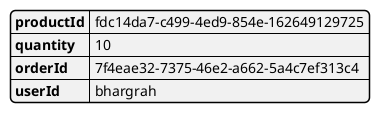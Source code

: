 @startjson
{
  "productId": "fdc14da7-c499-4ed9-854e-162649129725",
  "quantity": 10,
  "orderId": "7f4eae32-7375-46e2-a662-5a4c7ef313c4",
  "userId": "bhargrah"
}
@endjson